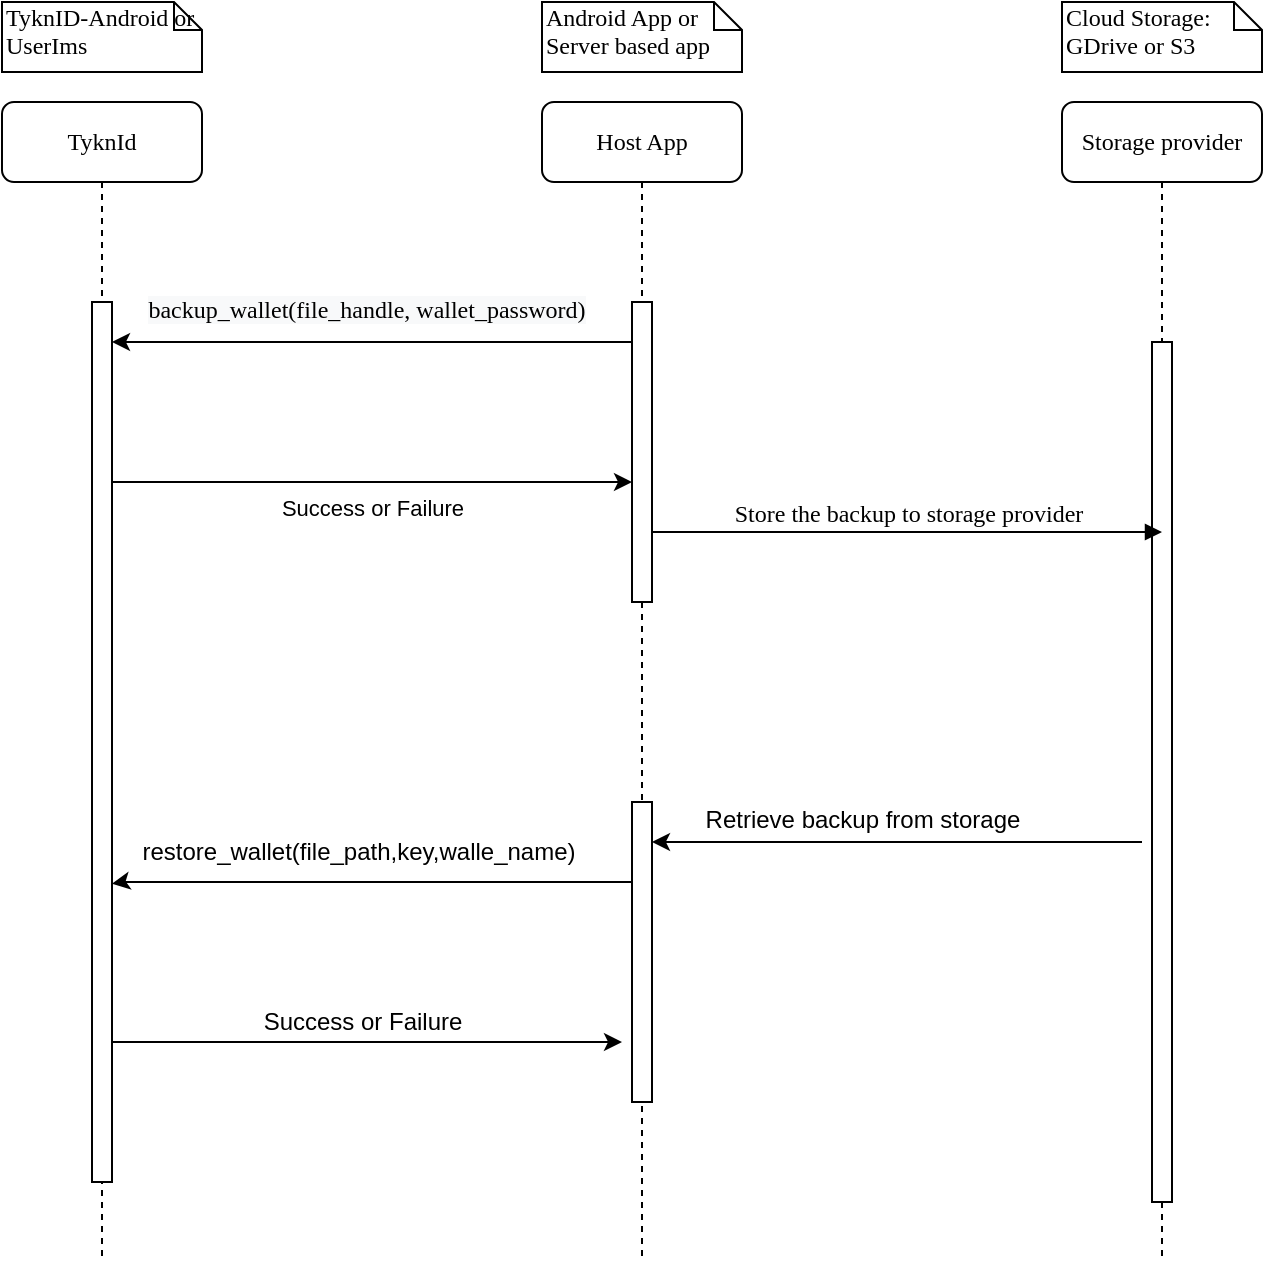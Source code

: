 <mxfile version="12.0.2" type="github" pages="1"><diagram id="IuJT36u5OfHbxqOeaTWI" name="Page-1"><mxGraphModel dx="1408" dy="751" grid="1" gridSize="10" guides="1" tooltips="1" connect="1" arrows="1" fold="1" page="1" pageScale="1" pageWidth="850" pageHeight="1100" math="0" shadow="0"><root><mxCell id="0"/><mxCell id="1" parent="0"/><mxCell id="xz1T4qA1vy8LOF50A7uC-1" value="&lt;span style=&quot;white-space: normal&quot;&gt;Host App&lt;/span&gt;" style="shape=umlLifeline;perimeter=lifelinePerimeter;whiteSpace=wrap;html=1;container=1;collapsible=0;recursiveResize=0;outlineConnect=0;rounded=1;shadow=0;comic=0;labelBackgroundColor=none;strokeColor=#000000;strokeWidth=1;fillColor=#FFFFFF;fontFamily=Verdana;fontSize=12;fontColor=#000000;align=center;" vertex="1" parent="1"><mxGeometry x="370" y="80" width="100" height="580" as="geometry"/></mxCell><mxCell id="xz1T4qA1vy8LOF50A7uC-2" value="" style="html=1;points=[];perimeter=orthogonalPerimeter;rounded=0;shadow=0;comic=0;labelBackgroundColor=none;strokeColor=#000000;strokeWidth=1;fillColor=#FFFFFF;fontFamily=Verdana;fontSize=12;fontColor=#000000;align=center;" vertex="1" parent="xz1T4qA1vy8LOF50A7uC-1"><mxGeometry x="45" y="100" width="10" height="150" as="geometry"/></mxCell><mxCell id="xz1T4qA1vy8LOF50A7uC-3" value="" style="html=1;points=[];perimeter=orthogonalPerimeter;rounded=0;shadow=0;comic=0;labelBackgroundColor=none;strokeColor=#000000;strokeWidth=1;fillColor=#FFFFFF;fontFamily=Verdana;fontSize=12;fontColor=#000000;align=center;" vertex="1" parent="xz1T4qA1vy8LOF50A7uC-1"><mxGeometry x="45" y="350" width="10" height="150" as="geometry"/></mxCell><mxCell id="xz1T4qA1vy8LOF50A7uC-4" value="Storage provider" style="shape=umlLifeline;perimeter=lifelinePerimeter;whiteSpace=wrap;html=1;container=1;collapsible=0;recursiveResize=0;outlineConnect=0;rounded=1;shadow=0;comic=0;labelBackgroundColor=none;strokeColor=#000000;strokeWidth=1;fillColor=#FFFFFF;fontFamily=Verdana;fontSize=12;fontColor=#000000;align=center;" vertex="1" parent="1"><mxGeometry x="630" y="80" width="100" height="580" as="geometry"/></mxCell><mxCell id="xz1T4qA1vy8LOF50A7uC-5" value="" style="html=1;points=[];perimeter=orthogonalPerimeter;rounded=0;shadow=0;comic=0;labelBackgroundColor=none;strokeColor=#000000;strokeWidth=1;fillColor=#FFFFFF;fontFamily=Verdana;fontSize=12;fontColor=#000000;align=center;" vertex="1" parent="xz1T4qA1vy8LOF50A7uC-4"><mxGeometry x="45" y="120" width="10" height="430" as="geometry"/></mxCell><mxCell id="xz1T4qA1vy8LOF50A7uC-6" value="TyknId" style="shape=umlLifeline;perimeter=lifelinePerimeter;whiteSpace=wrap;html=1;container=1;collapsible=0;recursiveResize=0;outlineConnect=0;rounded=1;shadow=0;comic=0;labelBackgroundColor=none;strokeColor=#000000;strokeWidth=1;fillColor=#FFFFFF;fontFamily=Verdana;fontSize=12;fontColor=#000000;align=center;" vertex="1" parent="1"><mxGeometry x="100" y="80" width="100" height="580" as="geometry"/></mxCell><mxCell id="xz1T4qA1vy8LOF50A7uC-7" value="" style="html=1;points=[];perimeter=orthogonalPerimeter;rounded=0;shadow=0;comic=0;labelBackgroundColor=none;strokeColor=#000000;strokeWidth=1;fillColor=#FFFFFF;fontFamily=Verdana;fontSize=12;fontColor=#000000;align=center;" vertex="1" parent="xz1T4qA1vy8LOF50A7uC-6"><mxGeometry x="45" y="100" width="10" height="440" as="geometry"/></mxCell><mxCell id="xz1T4qA1vy8LOF50A7uC-8" value="" style="html=1;verticalAlign=bottom;endArrow=none;labelBackgroundColor=none;fontFamily=Verdana;fontSize=12;edgeStyle=elbowEdgeStyle;elbow=vertical;startArrow=classic;startFill=1;endFill=0;" edge="1" parent="1" source="xz1T4qA1vy8LOF50A7uC-7" target="xz1T4qA1vy8LOF50A7uC-2"><mxGeometry relative="1" as="geometry"><mxPoint x="220" y="190" as="sourcePoint"/><mxPoint x="390" y="200" as="targetPoint"/><Array as="points"><mxPoint x="280" y="200"/></Array></mxGeometry></mxCell><mxCell id="xz1T4qA1vy8LOF50A7uC-9" value="&lt;span style=&quot;font-family: &amp;#34;verdana&amp;#34; ; background-color: rgb(248 , 249 , 250)&quot;&gt;backup_wallet(file_handle, wallet_password)&lt;/span&gt;" style="text;html=1;resizable=0;points=[];align=center;verticalAlign=top;labelBackgroundColor=#ffffff;" vertex="1" connectable="0" parent="xz1T4qA1vy8LOF50A7uC-8"><mxGeometry x="0.262" y="-2" relative="1" as="geometry"><mxPoint x="-37.5" y="-32" as="offset"/></mxGeometry></mxCell><mxCell id="xz1T4qA1vy8LOF50A7uC-10" value="Store the backup to storage provider" style="html=1;verticalAlign=bottom;endArrow=block;labelBackgroundColor=none;fontFamily=Verdana;fontSize=12;edgeStyle=elbowEdgeStyle;elbow=vertical;" edge="1" parent="1" source="xz1T4qA1vy8LOF50A7uC-2"><mxGeometry relative="1" as="geometry"><mxPoint x="370" y="200" as="sourcePoint"/><mxPoint x="680" y="295" as="targetPoint"/><Array as="points"><mxPoint x="670" y="295"/></Array></mxGeometry></mxCell><mxCell id="xz1T4qA1vy8LOF50A7uC-11" value="&lt;span style=&quot;white-space: normal&quot;&gt;TyknID-Android or UserIms&lt;/span&gt;" style="shape=note;whiteSpace=wrap;html=1;size=14;verticalAlign=top;align=left;spacingTop=-6;rounded=0;shadow=0;comic=0;labelBackgroundColor=none;strokeColor=#000000;strokeWidth=1;fillColor=#FFFFFF;fontFamily=Verdana;fontSize=12;fontColor=#000000;" vertex="1" parent="1"><mxGeometry x="100" y="30" width="100" height="35" as="geometry"/></mxCell><mxCell id="xz1T4qA1vy8LOF50A7uC-12" value="&lt;span style=&quot;white-space: normal&quot;&gt;Android App or Server based app&lt;/span&gt;" style="shape=note;whiteSpace=wrap;html=1;size=14;verticalAlign=top;align=left;spacingTop=-6;rounded=0;shadow=0;comic=0;labelBackgroundColor=none;strokeColor=#000000;strokeWidth=1;fillColor=#FFFFFF;fontFamily=Verdana;fontSize=12;fontColor=#000000;" vertex="1" parent="1"><mxGeometry x="370" y="30" width="100" height="35" as="geometry"/></mxCell><mxCell id="xz1T4qA1vy8LOF50A7uC-13" value="Cloud Storage: GDrive or S3" style="shape=note;whiteSpace=wrap;html=1;size=14;verticalAlign=top;align=left;spacingTop=-6;rounded=0;shadow=0;comic=0;labelBackgroundColor=none;strokeColor=#000000;strokeWidth=1;fillColor=#FFFFFF;fontFamily=Verdana;fontSize=12;fontColor=#000000;" vertex="1" parent="1"><mxGeometry x="630" y="30" width="100" height="35" as="geometry"/></mxCell><mxCell id="xz1T4qA1vy8LOF50A7uC-14" value="Success or Failure" style="edgeStyle=orthogonalEdgeStyle;rounded=0;orthogonalLoop=1;jettySize=auto;html=1;startArrow=none;startFill=0;endArrow=classic;endFill=1;verticalAlign=top;" edge="1" parent="1" source="xz1T4qA1vy8LOF50A7uC-7" target="xz1T4qA1vy8LOF50A7uC-2"><mxGeometry relative="1" as="geometry"><Array as="points"><mxPoint x="390" y="270"/><mxPoint x="390" y="270"/></Array></mxGeometry></mxCell><mxCell id="xz1T4qA1vy8LOF50A7uC-15" style="edgeStyle=orthogonalEdgeStyle;rounded=0;orthogonalLoop=1;jettySize=auto;html=1;startArrow=none;startFill=0;endArrow=classic;endFill=1;entryX=1;entryY=0.133;entryDx=0;entryDy=0;entryPerimeter=0;" edge="1" parent="1" target="xz1T4qA1vy8LOF50A7uC-3"><mxGeometry relative="1" as="geometry"><mxPoint x="460" y="450" as="targetPoint"/><mxPoint x="670" y="450" as="sourcePoint"/><Array as="points"><mxPoint x="660" y="450"/><mxPoint x="660" y="450"/></Array></mxGeometry></mxCell><mxCell id="xz1T4qA1vy8LOF50A7uC-16" value="Retrieve backup from storage" style="text;html=1;resizable=0;points=[];align=center;verticalAlign=top;labelBackgroundColor=#ffffff;horizontal=1;" vertex="1" connectable="0" parent="xz1T4qA1vy8LOF50A7uC-15"><mxGeometry x="-0.066" y="3" relative="1" as="geometry"><mxPoint x="-26" y="-28" as="offset"/></mxGeometry></mxCell><mxCell id="xz1T4qA1vy8LOF50A7uC-17" style="edgeStyle=orthogonalEdgeStyle;rounded=0;orthogonalLoop=1;jettySize=auto;html=1;startArrow=none;startFill=0;endArrow=classic;endFill=1;entryX=1;entryY=0.661;entryDx=0;entryDy=0;entryPerimeter=0;" edge="1" parent="1" source="xz1T4qA1vy8LOF50A7uC-3" target="xz1T4qA1vy8LOF50A7uC-7"><mxGeometry relative="1" as="geometry"><mxPoint x="160" y="505" as="targetPoint"/><Array as="points"><mxPoint x="160" y="470"/><mxPoint x="160" y="471"/></Array></mxGeometry></mxCell><mxCell id="xz1T4qA1vy8LOF50A7uC-18" value="restore_wallet(file_path,key,walle_name)" style="text;html=1;resizable=0;points=[];align=center;verticalAlign=middle;labelBackgroundColor=#ffffff;" vertex="1" connectable="0" parent="xz1T4qA1vy8LOF50A7uC-17"><mxGeometry x="0.194" y="-3" relative="1" as="geometry"><mxPoint x="18" y="-12" as="offset"/></mxGeometry></mxCell><mxCell id="xz1T4qA1vy8LOF50A7uC-19" style="edgeStyle=orthogonalEdgeStyle;rounded=0;orthogonalLoop=1;jettySize=auto;html=1;startArrow=none;startFill=0;endArrow=classic;endFill=1;" edge="1" parent="1" source="xz1T4qA1vy8LOF50A7uC-7"><mxGeometry relative="1" as="geometry"><mxPoint x="410" y="550" as="targetPoint"/><Array as="points"><mxPoint x="400" y="550"/><mxPoint x="400" y="550"/></Array></mxGeometry></mxCell><mxCell id="xz1T4qA1vy8LOF50A7uC-20" value="Success or Failure" style="text;html=1;resizable=0;points=[];align=center;verticalAlign=middle;labelBackgroundColor=#ffffff;" vertex="1" connectable="0" parent="xz1T4qA1vy8LOF50A7uC-19"><mxGeometry x="-0.326" y="-3" relative="1" as="geometry"><mxPoint x="39" y="-13" as="offset"/></mxGeometry></mxCell></root></mxGraphModel></diagram></mxfile>